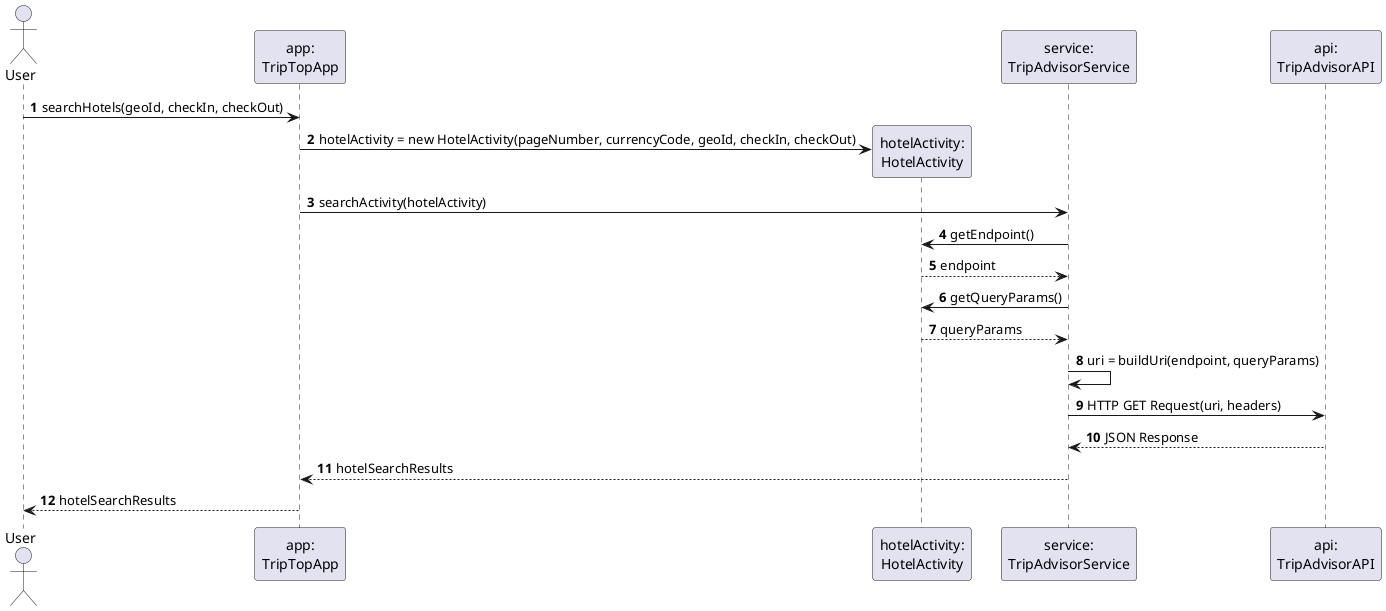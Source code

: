 @startuml
autonumber

actor User
participant "app:\nTripTopApp" as app
participant "hotelActivity:\nHotelActivity" as hotelActivity
participant "service:\nTripAdvisorService" as service
participant "api:\nTripAdvisorAPI" as api

User -> app: searchHotels(geoId, checkIn, checkOut)

create hotelActivity
app -> hotelActivity: hotelActivity = new HotelActivity(pageNumber, currencyCode, geoId, checkIn, checkOut)

app -> service: searchActivity(hotelActivity)
service -> hotelActivity: getEndpoint()
hotelActivity --> service: endpoint

service -> hotelActivity: getQueryParams()
hotelActivity --> service: queryParams

service -> service: uri = buildUri(endpoint, queryParams)

service -> api: HTTP GET Request(uri, headers)
api --> service: JSON Response

service --> app: hotelSearchResults
User <-- app: hotelSearchResults

@enduml